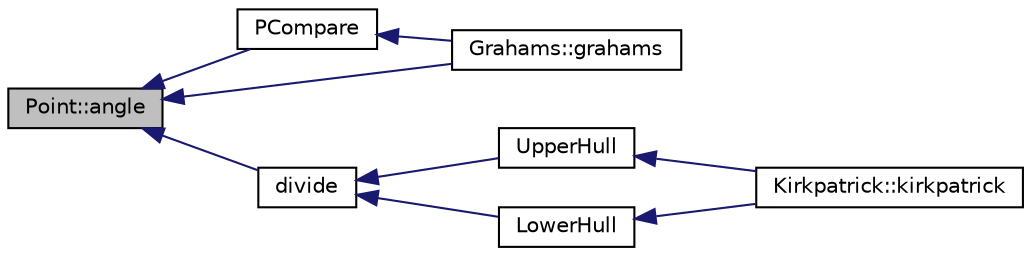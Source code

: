 digraph "Point::angle"
{
  edge [fontname="Helvetica",fontsize="10",labelfontname="Helvetica",labelfontsize="10"];
  node [fontname="Helvetica",fontsize="10",shape=record];
  rankdir="LR";
  Node18 [label="Point::angle",height=0.2,width=0.4,color="black", fillcolor="grey75", style="filled", fontcolor="black"];
  Node18 -> Node19 [dir="back",color="midnightblue",fontsize="10",style="solid",fontname="Helvetica"];
  Node19 [label="PCompare",height=0.2,width=0.4,color="black", fillcolor="white", style="filled",URL="$d7/d24/_grahams_8cpp.html#ae2c880138a4e0241d60a57150061a38c"];
  Node19 -> Node20 [dir="back",color="midnightblue",fontsize="10",style="solid",fontname="Helvetica"];
  Node20 [label="Grahams::grahams",height=0.2,width=0.4,color="black", fillcolor="white", style="filled",URL="$d8/d4a/class_grahams.html#a448098d326bca5d9c850887215cb5a17"];
  Node18 -> Node20 [dir="back",color="midnightblue",fontsize="10",style="solid",fontname="Helvetica"];
  Node18 -> Node21 [dir="back",color="midnightblue",fontsize="10",style="solid",fontname="Helvetica"];
  Node21 [label="divide",height=0.2,width=0.4,color="black", fillcolor="white", style="filled",URL="$da/d13/_kirkpatrick_8cpp.html#a62856f4b79799eaa320d0e8aca389eaa"];
  Node21 -> Node22 [dir="back",color="midnightblue",fontsize="10",style="solid",fontname="Helvetica"];
  Node22 [label="UpperHull",height=0.2,width=0.4,color="black", fillcolor="white", style="filled",URL="$da/d13/_kirkpatrick_8cpp.html#a4479231afeb4f062090065f22d64269b"];
  Node22 -> Node23 [dir="back",color="midnightblue",fontsize="10",style="solid",fontname="Helvetica"];
  Node23 [label="Kirkpatrick::kirkpatrick",height=0.2,width=0.4,color="black", fillcolor="white", style="filled",URL="$d3/d32/class_kirkpatrick.html#ae86e8b979109959c4f46260f3951812b"];
  Node21 -> Node24 [dir="back",color="midnightblue",fontsize="10",style="solid",fontname="Helvetica"];
  Node24 [label="LowerHull",height=0.2,width=0.4,color="black", fillcolor="white", style="filled",URL="$da/d13/_kirkpatrick_8cpp.html#ade45580a9cd19c0afc95cf67efc44dee"];
  Node24 -> Node23 [dir="back",color="midnightblue",fontsize="10",style="solid",fontname="Helvetica"];
}

